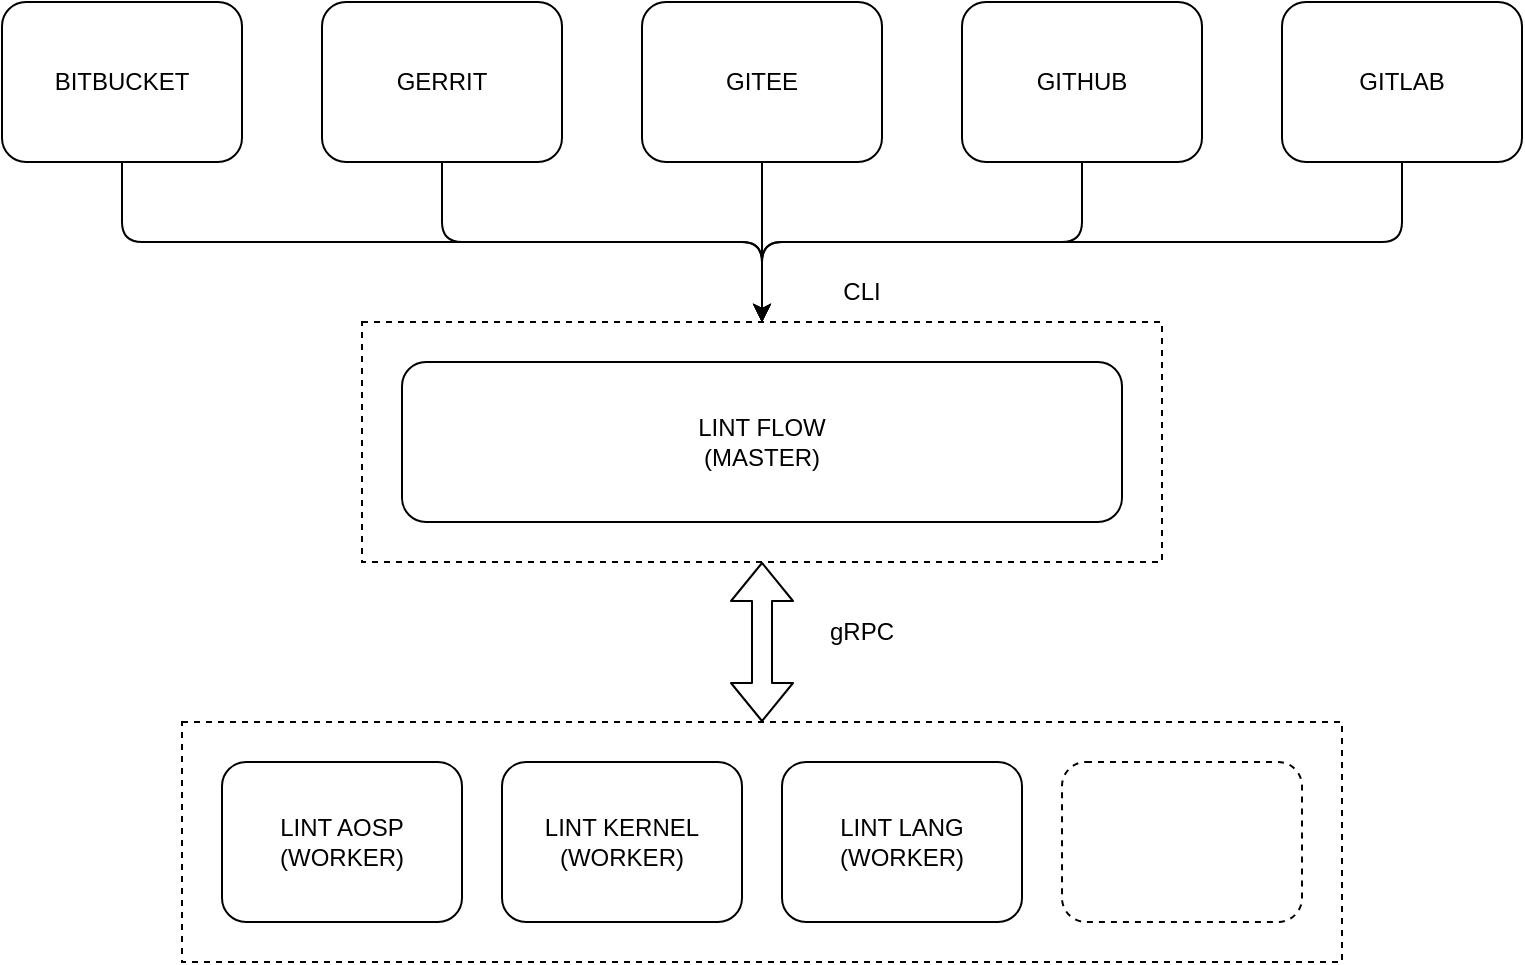 <mxfile version="14.2.4" type="embed">
    <diagram id="6hGFLwfOUW9BJ-s0fimq" name="Page-1">
        <mxGraphModel dx="2489" dy="812" grid="1" gridSize="10" guides="1" tooltips="1" connect="1" arrows="1" fold="1" page="1" pageScale="1" pageWidth="827" pageHeight="1169" math="0" shadow="0">
            <root>
                <mxCell id="0"/>
                <mxCell id="1" parent="0"/>
                <mxCell id="27" value="" style="rounded=0;whiteSpace=wrap;html=1;dashed=1;" parent="1" vertex="1">
                    <mxGeometry x="140" y="190" width="400" height="120" as="geometry"/>
                </mxCell>
                <mxCell id="22" value="" style="rounded=0;whiteSpace=wrap;html=1;dashed=1;" parent="1" vertex="1">
                    <mxGeometry x="50" y="390" width="580" height="120" as="geometry"/>
                </mxCell>
                <mxCell id="2" value="&lt;span&gt;BITBUCKET&lt;/span&gt;" style="rounded=1;whiteSpace=wrap;html=1;" parent="1" vertex="1">
                    <mxGeometry x="-40" y="30" width="120" height="80" as="geometry"/>
                </mxCell>
                <mxCell id="3" value="&lt;span&gt;GERRIT&lt;/span&gt;" style="rounded=1;whiteSpace=wrap;html=1;" parent="1" vertex="1">
                    <mxGeometry x="120" y="30" width="120" height="80" as="geometry"/>
                </mxCell>
                <mxCell id="4" value="&lt;span&gt;GITEE&lt;/span&gt;" style="rounded=1;whiteSpace=wrap;html=1;" parent="1" vertex="1">
                    <mxGeometry x="280" y="30" width="120" height="80" as="geometry"/>
                </mxCell>
                <mxCell id="6" value="GITHUB" style="rounded=1;whiteSpace=wrap;html=1;" parent="1" vertex="1">
                    <mxGeometry x="440" y="30" width="120" height="80" as="geometry"/>
                </mxCell>
                <mxCell id="7" value="LINT FLOW&lt;br&gt;(MASTER)" style="rounded=1;whiteSpace=wrap;html=1;" parent="1" vertex="1">
                    <mxGeometry x="160" y="210" width="360" height="80" as="geometry"/>
                </mxCell>
                <mxCell id="9" value="" style="edgeStyle=elbowEdgeStyle;elbow=vertical;endArrow=classic;html=1;exitX=0.5;exitY=1;exitDx=0;exitDy=0;entryX=0.5;entryY=0;entryDx=0;entryDy=0;" parent="1" source="2" target="27" edge="1">
                    <mxGeometry width="50" height="50" relative="1" as="geometry">
                        <mxPoint x="170" y="480" as="sourcePoint"/>
                        <mxPoint x="220" y="430" as="targetPoint"/>
                        <Array as="points">
                            <mxPoint x="220" y="150"/>
                        </Array>
                    </mxGeometry>
                </mxCell>
                <mxCell id="10" value="" style="edgeStyle=elbowEdgeStyle;elbow=vertical;endArrow=classic;html=1;exitX=0.5;exitY=1;exitDx=0;exitDy=0;entryX=0.5;entryY=0;entryDx=0;entryDy=0;" parent="1" source="3" target="27" edge="1">
                    <mxGeometry width="50" height="50" relative="1" as="geometry">
                        <mxPoint x="270" y="470" as="sourcePoint"/>
                        <mxPoint x="320" y="410" as="targetPoint"/>
                        <Array as="points">
                            <mxPoint x="300" y="150"/>
                        </Array>
                    </mxGeometry>
                </mxCell>
                <mxCell id="11" value="" style="edgeStyle=elbowEdgeStyle;elbow=vertical;endArrow=classic;html=1;exitX=0.5;exitY=1;exitDx=0;exitDy=0;entryX=0.5;entryY=0;entryDx=0;entryDy=0;" parent="1" source="4" target="27" edge="1">
                    <mxGeometry width="50" height="50" relative="1" as="geometry">
                        <mxPoint x="440" y="390" as="sourcePoint"/>
                        <mxPoint x="490" y="340" as="targetPoint"/>
                    </mxGeometry>
                </mxCell>
                <mxCell id="12" value="" style="edgeStyle=elbowEdgeStyle;elbow=vertical;endArrow=classic;html=1;exitX=0.5;exitY=1;exitDx=0;exitDy=0;entryX=0.5;entryY=0;entryDx=0;entryDy=0;" parent="1" source="6" target="27" edge="1">
                    <mxGeometry width="50" height="50" relative="1" as="geometry">
                        <mxPoint x="480" y="400" as="sourcePoint"/>
                        <mxPoint x="530" y="350" as="targetPoint"/>
                    </mxGeometry>
                </mxCell>
                <mxCell id="13" value="LINT KERNEL&lt;br&gt;(WORKER)" style="rounded=1;whiteSpace=wrap;html=1;" parent="1" vertex="1">
                    <mxGeometry x="210" y="410" width="120" height="80" as="geometry"/>
                </mxCell>
                <mxCell id="15" value="" style="rounded=1;whiteSpace=wrap;html=1;dashed=1;" parent="1" vertex="1">
                    <mxGeometry x="490" y="410" width="120" height="80" as="geometry"/>
                </mxCell>
                <mxCell id="23" value="" style="shape=flexArrow;endArrow=classic;startArrow=classic;html=1;entryX=0.5;entryY=1;entryDx=0;entryDy=0;exitX=0.5;exitY=0;exitDx=0;exitDy=0;" parent="1" source="22" target="27" edge="1">
                    <mxGeometry width="50" height="50" relative="1" as="geometry">
                        <mxPoint x="320" y="350" as="sourcePoint"/>
                        <mxPoint x="370" y="300" as="targetPoint"/>
                    </mxGeometry>
                </mxCell>
                <mxCell id="24" value="gRPC" style="text;html=1;strokeColor=none;fillColor=none;align=center;verticalAlign=middle;whiteSpace=wrap;rounded=0;" parent="1" vertex="1">
                    <mxGeometry x="350" y="330" width="80" height="30" as="geometry"/>
                </mxCell>
                <mxCell id="25" value="CLI" style="text;html=1;strokeColor=none;fillColor=none;align=center;verticalAlign=middle;whiteSpace=wrap;rounded=0;" parent="1" vertex="1">
                    <mxGeometry x="350" y="160" width="80" height="30" as="geometry"/>
                </mxCell>
                <mxCell id="31" value="LINT LANG&lt;br&gt;(WORKER)" style="rounded=1;whiteSpace=wrap;html=1;" parent="1" vertex="1">
                    <mxGeometry x="350" y="410" width="120" height="80" as="geometry"/>
                </mxCell>
                <mxCell id="32" value="LINT AOSP&lt;br&gt;(WORKER)" style="rounded=1;whiteSpace=wrap;html=1;" parent="1" vertex="1">
                    <mxGeometry x="70" y="410" width="120" height="80" as="geometry"/>
                </mxCell>
                <mxCell id="33" value="&lt;span&gt;GITLAB&lt;/span&gt;" style="rounded=1;whiteSpace=wrap;html=1;" parent="1" vertex="1">
                    <mxGeometry x="600" y="30" width="120" height="80" as="geometry"/>
                </mxCell>
                <mxCell id="34" value="" style="edgeStyle=elbowEdgeStyle;elbow=vertical;endArrow=classic;html=1;exitX=0.5;exitY=1;exitDx=0;exitDy=0;entryX=0.5;entryY=0;entryDx=0;entryDy=0;" parent="1" source="33" target="27" edge="1">
                    <mxGeometry width="50" height="50" relative="1" as="geometry">
                        <mxPoint x="680" y="250" as="sourcePoint"/>
                        <mxPoint x="730" y="200" as="targetPoint"/>
                    </mxGeometry>
                </mxCell>
            </root>
        </mxGraphModel>
    </diagram>
</mxfile>